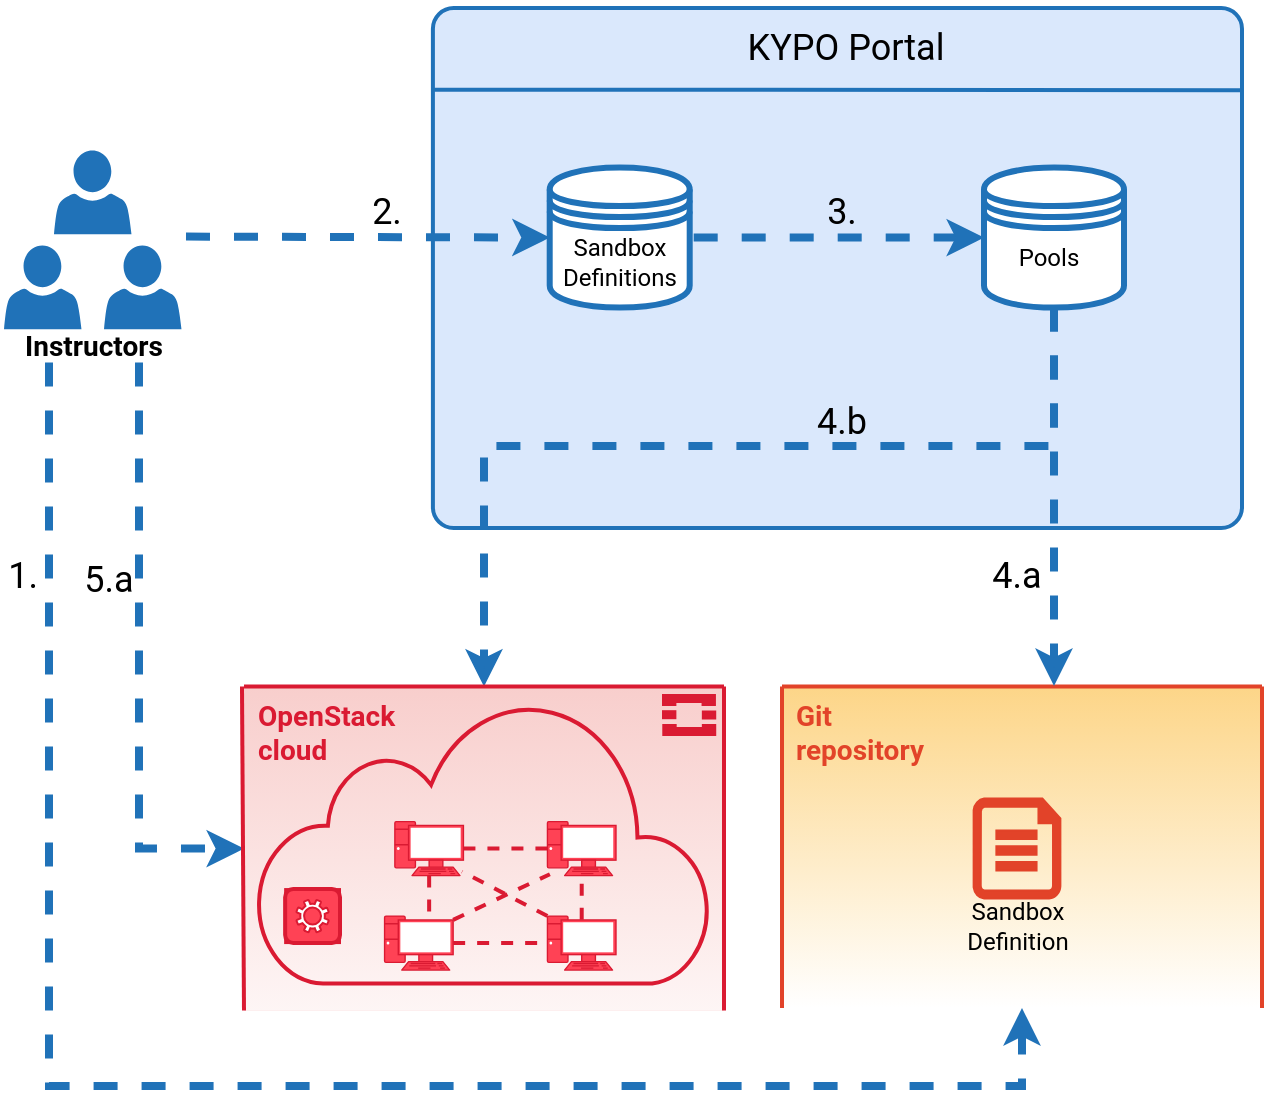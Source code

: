 <mxfile version="13.9.2" type="google"><diagram id="iyaVjSGFIbn-ou8KcbBV" name="Page-1"><mxGraphModel dx="1087" dy="556" grid="1" gridSize="10" guides="1" tooltips="1" connect="1" arrows="1" fold="1" page="1" pageScale="1" pageWidth="650" pageHeight="570" math="0" shadow="0"><root><mxCell id="0"/><mxCell id="1" parent="0"/><mxCell id="GNogGIKL-DynPxHWDRJu-1" value="&lt;div style=&quot;font-size: 14px&quot;&gt;Git&lt;/div&gt;&lt;div style=&quot;font-size: 14px&quot;&gt;repository&lt;br style=&quot;font-size: 14px&quot;&gt;&lt;/div&gt;" style="rounded=0;whiteSpace=wrap;html=1;fontSize=14;opacity=80;align=left;verticalAlign=top;gradientDirection=south;fontFamily=Roboto;fontSource=https%3A%2F%2Ffonts.googleapis.com%2Fcss%3Ffamily%3DRoboto;dashed=1;strokeWidth=2;strokeColor=none;fontColor=#E24329;fillColor=#FCCB6A;fontStyle=1;gradientColor=#ffffff;spacingLeft=5;" parent="1" vertex="1"><mxGeometry x="400.0" y="349.29" width="240" height="160.71" as="geometry"/></mxCell><mxCell id="GNogGIKL-DynPxHWDRJu-2" value="" style="rounded=1;whiteSpace=wrap;html=1;strokeWidth=2;verticalAlign=bottom;spacingBottom=17;fontFamily=Roboto;fontSource=https%3A%2F%2Ffonts.googleapis.com%2Fcss%3Ffamily%3DRoboto;arcSize=4;fillColor=#dae8fc;strokeColor=#2072B8;" parent="1" vertex="1"><mxGeometry x="225.45" y="10" width="404.55" height="260" as="geometry"/></mxCell><mxCell id="GNogGIKL-DynPxHWDRJu-3" value="&lt;div style=&quot;font-size: 18px&quot;&gt;&lt;font style=&quot;font-size: 18px&quot;&gt;KYPO Portal&lt;/font&gt;&lt;/div&gt;" style="text;html=1;strokeColor=none;fillColor=none;align=center;verticalAlign=middle;whiteSpace=wrap;rounded=0;fontFamily=Roboto;fontSource=https%3A%2F%2Ffonts.googleapis.com%2Fcss%3Ffamily%3DRoboto;fontSize=12;" parent="1" vertex="1"><mxGeometry x="321.45" y="10" width="222.37" height="38" as="geometry"/></mxCell><mxCell id="GNogGIKL-DynPxHWDRJu-4" value="" style="endArrow=none;html=1;strokeWidth=2;fontFamily=Roboto;fontSource=https%3A%2F%2Ffonts.googleapis.com%2Fcss%3Ffamily%3DRoboto;strokeColor=#2072B8;entryX=1.001;entryY=0.158;entryDx=0;entryDy=0;entryPerimeter=0;exitX=-0.001;exitY=0.157;exitDx=0;exitDy=0;exitPerimeter=0;" parent="1" source="GNogGIKL-DynPxHWDRJu-2" target="GNogGIKL-DynPxHWDRJu-2" edge="1"><mxGeometry x="239.88" y="184.29" width="50" height="50" as="geometry"><mxPoint x="211" y="49.29" as="sourcePoint"/><mxPoint x="706.0" y="49.29" as="targetPoint"/></mxGeometry></mxCell><mxCell id="GNogGIKL-DynPxHWDRJu-5" value="" style="endArrow=classic;html=1;dashed=1;strokeWidth=4;fontFamily=Roboto;fontSource=https%3A%2F%2Ffonts.googleapis.com%2Fcss%3Ffamily%3DRoboto;fontSize=12;fillColor=#647687;endFill=1;exitX=0;exitY=0.5;exitDx=0;exitDy=0;entryX=0;entryY=0.5;entryDx=0;entryDy=0;strokeColor=#2072B8;" parent="1" source="GNogGIKL-DynPxHWDRJu-90" target="GNogGIKL-DynPxHWDRJu-88" edge="1"><mxGeometry x="190.26" y="-10.71" width="50" height="50" as="geometry"><mxPoint x="610.63" y="125.29" as="sourcePoint"/><mxPoint x="535.94" y="125.29" as="targetPoint"/></mxGeometry></mxCell><mxCell id="GNogGIKL-DynPxHWDRJu-7" value="" style="endArrow=classic;dashed=1;html=1;strokeWidth=4;fontFamily=Roboto;fontSource=https%3A%2F%2Ffonts.googleapis.com%2Fcss%3Ffamily%3DRoboto;fontSize=12;fontColor=#000000;startArrow=none;startFill=0;rounded=0;exitX=0.5;exitY=1;exitDx=0;exitDy=0;endFill=1;fillColor=#647687;strokeColor=#2072B8;edgeStyle=orthogonalEdgeStyle;entryX=0.5;entryY=0;entryDx=0;entryDy=0;" parent="1" source="GNogGIKL-DynPxHWDRJu-88" target="GNogGIKL-DynPxHWDRJu-53" edge="1"><mxGeometry x="159.88" y="-5.71" width="50" height="50" as="geometry"><mxPoint x="425.56" y="130.29" as="sourcePoint"/><mxPoint x="302" y="329.29" as="targetPoint"/><Array as="points"><mxPoint x="536" y="229"/><mxPoint x="251" y="229"/></Array></mxGeometry></mxCell><mxCell id="GNogGIKL-DynPxHWDRJu-31" value="&lt;font style=&quot;font-size: 18px&quot;&gt;&lt;font data-font-src=&quot;https://fonts.googleapis.com/css?family=Roboto&quot;&gt;1&lt;/font&gt;.&lt;/font&gt;" style="text;html=1;strokeColor=none;fillColor=none;align=center;verticalAlign=middle;rounded=0;labelBackgroundColor=none;whiteSpace=wrap;fontFamily=Roboto;fontSource=https%3A%2F%2Ffonts.googleapis.com%2Fcss%3Ffamily%3DRoboto;" parent="1" vertex="1"><mxGeometry x="9.0" y="283.29" width="23" height="20" as="geometry"/></mxCell><mxCell id="GNogGIKL-DynPxHWDRJu-43" value="" style="endArrow=classic;html=1;dashed=1;strokeWidth=4;fontFamily=Roboto;fontSource=https%3A%2F%2Ffonts.googleapis.com%2Fcss%3Ffamily%3DRoboto;fontSize=12;fillColor=#647687;endFill=1;rounded=0;startArrow=none;startFill=0;exitX=0.75;exitY=1;exitDx=0;exitDy=0;edgeStyle=orthogonalEdgeStyle;strokeColor=#2072B8;entryX=0;entryY=0.5;entryDx=0;entryDy=0;" parent="1" source="GNogGIKL-DynPxHWDRJu-39" target="GNogGIKL-DynPxHWDRJu-53" edge="1"><mxGeometry x="179.88" y="14.29" width="50" height="50" as="geometry"><mxPoint x="52" y="94.29" as="sourcePoint"/><mxPoint x="122" y="409.29" as="targetPoint"/><Array as="points"><mxPoint x="79" y="430.29"/></Array></mxGeometry></mxCell><mxCell id="GNogGIKL-DynPxHWDRJu-44" value="&lt;font style=&quot;font-size: 18px&quot;&gt;4.a&lt;/font&gt;" style="text;html=1;strokeColor=none;fillColor=none;align=center;verticalAlign=middle;whiteSpace=wrap;rounded=0;fontFamily=Roboto;fontSource=https%3A%2F%2Ffonts.googleapis.com%2Fcss%3Ffamily%3DRoboto;rotation=0;" parent="1" vertex="1"><mxGeometry x="506.0" y="283.29" width="23" height="20" as="geometry"/></mxCell><mxCell id="GNogGIKL-DynPxHWDRJu-45" value="" style="endArrow=classic;html=1;dashed=1;strokeWidth=4;fontFamily=Roboto;fontSource=https%3A%2F%2Ffonts.googleapis.com%2Fcss%3Ffamily%3DRoboto;fontSize=12;fillColor=#647687;endFill=1;entryX=0;entryY=0.5;entryDx=0;entryDy=0;strokeColor=#2072B8;" parent="1" target="GNogGIKL-DynPxHWDRJu-90" edge="1"><mxGeometry x="189.88" y="24.29" width="50" height="50" as="geometry"><mxPoint x="102" y="124.29" as="sourcePoint"/><mxPoint x="660.25" y="130.29" as="targetPoint"/></mxGeometry></mxCell><mxCell id="GNogGIKL-DynPxHWDRJu-46" value="&lt;font style=&quot;font-size: 18px&quot;&gt;2.&lt;/font&gt;" style="text;html=1;strokeColor=none;fillColor=none;align=center;verticalAlign=middle;whiteSpace=wrap;rounded=0;fontFamily=Roboto;fontSource=https%3A%2F%2Ffonts.googleapis.com%2Fcss%3Ffamily%3DRoboto;" parent="1" vertex="1"><mxGeometry x="191" y="101.29" width="23" height="20" as="geometry"/></mxCell><mxCell id="GNogGIKL-DynPxHWDRJu-47" value="&lt;font style=&quot;font-size: 18px&quot;&gt;3.&lt;/font&gt; " style="text;html=1;strokeColor=none;fillColor=none;align=center;verticalAlign=middle;whiteSpace=wrap;rounded=0;fontFamily=Roboto;fontSource=https%3A%2F%2Ffonts.googleapis.com%2Fcss%3Ffamily%3DRoboto;" parent="1" vertex="1"><mxGeometry x="418" y="101.29" width="23.75" height="20" as="geometry"/></mxCell><mxCell id="GNogGIKL-DynPxHWDRJu-48" value="" style="endArrow=none;html=1;strokeWidth=2;fontFamily=Roboto;fontSource=https%3A%2F%2Ffonts.googleapis.com%2Fcss%3Ffamily%3DRoboto;fontSize=12;fontColor=#000000;entryX=1;entryY=0;entryDx=0;entryDy=0;strokeColor=#E24329;exitX=1;exitY=1;exitDx=0;exitDy=0;" parent="1" source="GNogGIKL-DynPxHWDRJu-1" target="GNogGIKL-DynPxHWDRJu-1" edge="1"><mxGeometry x="474.5" y="349.29" width="50" height="50" as="geometry"><mxPoint x="640.5" y="511.29" as="sourcePoint"/><mxPoint x="631.0" y="356.14" as="targetPoint"/></mxGeometry></mxCell><mxCell id="GNogGIKL-DynPxHWDRJu-49" value="Sandbox Definition" style="text;html=1;strokeColor=none;align=center;verticalAlign=middle;whiteSpace=wrap;rounded=0;fontColor=#000000;fontFamily=Roboto;fontSource=https%3A%2F%2Ffonts.googleapis.com%2Fcss%3Ffamily%3DRoboto;" parent="1" vertex="1"><mxGeometry x="482.5" y="459.0" width="70" height="20" as="geometry"/></mxCell><mxCell id="GNogGIKL-DynPxHWDRJu-50" value="" style="verticalLabelPosition=bottom;html=1;verticalAlign=top;align=center;shape=mxgraph.azure.cloud_services_configuration_file;pointerEvents=1;fontColor=#E24329;fillColor=#E24329;strokeColor=#E24329;fontFamily=Roboto;fontSource=https%3A%2F%2Ffonts.googleapis.com%2Fcss%3Ffamily%3DRoboto;" parent="1" vertex="1"><mxGeometry x="495.82" y="405.29" width="43.37" height="50" as="geometry"/></mxCell><mxCell id="GNogGIKL-DynPxHWDRJu-51" value="" style="endArrow=none;html=1;strokeWidth=2;fontFamily=Roboto;fontSource=https%3A%2F%2Ffonts.googleapis.com%2Fcss%3Ffamily%3DRoboto;fontSize=12;fontColor=#000000;exitX=0;exitY=0;exitDx=0;exitDy=0;strokeColor=#E24329;entryX=1;entryY=0;entryDx=0;entryDy=0;" parent="1" source="GNogGIKL-DynPxHWDRJu-1" target="GNogGIKL-DynPxHWDRJu-1" edge="1"><mxGeometry x="446.13" y="369.29" width="50" height="50" as="geometry"><mxPoint x="447.63" y="529.14" as="sourcePoint"/><mxPoint x="640.0" y="510.29" as="targetPoint"/><Array as="points"><mxPoint x="473.12" y="349.29"/></Array></mxGeometry></mxCell><mxCell id="GNogGIKL-DynPxHWDRJu-52" value="" style="group;rounded=0;dashed=1;strokeWidth=2;fillColor=#f8cecc;fontStyle=1;fontFamily=Roboto;fontSource=https%3A%2F%2Ffonts.googleapis.com%2Fcss%3Ffamily%3DRoboto;" parent="1" vertex="1" connectable="0"><mxGeometry x="131" y="349.29" width="240" height="162" as="geometry"/></mxCell><mxCell id="GNogGIKL-DynPxHWDRJu-53" value="OpenStack&lt;br&gt; cloud" style="rounded=0;whiteSpace=wrap;html=1;opacity=80;fillColor=#f8cecc;align=left;verticalAlign=top;fontSize=14;fontFamily=Roboto;fontSource=https%3A%2F%2Ffonts.googleapis.com%2Fcss%3Ffamily%3DRoboto;gradientDirection=south;strokeColor=none;fontColor=#DA1A32;fontStyle=1;gradientColor=#ffffff;spacingLeft=5;" parent="GNogGIKL-DynPxHWDRJu-52" vertex="1"><mxGeometry width="240" height="162.0" as="geometry"/></mxCell><mxCell id="GNogGIKL-DynPxHWDRJu-54" value="" style="html=1;verticalLabelPosition=bottom;align=center;labelBackgroundColor=#ffffff;verticalAlign=top;strokeWidth=2;shadow=0;dashed=0;shape=mxgraph.ios7.icons.cloud;fontColor=#ffffff;fillColor=none;strokeColor=#da1a32;fontFamily=Roboto;fontSource=https%3A%2F%2Ffonts.googleapis.com%2Fcss%3Ffamily%3DRoboto;" parent="GNogGIKL-DynPxHWDRJu-52" vertex="1"><mxGeometry x="6.857" y="6.75" width="226.286" height="141.75" as="geometry"/></mxCell><mxCell id="GNogGIKL-DynPxHWDRJu-55" value="" style="fontColor=#ffffff;verticalAlign=top;verticalLabelPosition=bottom;labelPosition=center;align=center;html=1;outlineConnect=0;gradientDirection=north;strokeWidth=2;shape=mxgraph.networks.pc;strokeColor=#da1a32;fillColor=#FF4255;fontFamily=Roboto;fontSource=https%3A%2F%2Ffonts.googleapis.com%2Fcss%3Ffamily%3DRoboto;" parent="GNogGIKL-DynPxHWDRJu-52" vertex="1"><mxGeometry x="151.714" y="67.5" width="34.286" height="27.0" as="geometry"/></mxCell><mxCell id="GNogGIKL-DynPxHWDRJu-56" style="edgeStyle=none;rounded=0;orthogonalLoop=1;jettySize=auto;html=1;exitX=1;exitY=0.07;exitDx=0;exitDy=0;exitPerimeter=0;dashed=1;endArrow=none;endFill=0;strokeWidth=2;fontColor=#000000;fillColor=#1ba1e2;entryX=0.618;entryY=0.55;entryDx=0;entryDy=0;entryPerimeter=0;strokeColor=#da1a32;fontFamily=Roboto;fontSource=https%3A%2F%2Ffonts.googleapis.com%2Fcss%3Ffamily%3DRoboto;" parent="GNogGIKL-DynPxHWDRJu-52" source="GNogGIKL-DynPxHWDRJu-57" edge="1"><mxGeometry x="6.857" y="6.75" as="geometry"><mxPoint x="152.942" y="93.825" as="targetPoint"/></mxGeometry></mxCell><mxCell id="GNogGIKL-DynPxHWDRJu-57" value="" style="fontColor=#ffffff;verticalAlign=top;verticalLabelPosition=bottom;labelPosition=center;align=center;html=1;outlineConnect=0;gradientDirection=north;strokeWidth=2;shape=mxgraph.networks.pc;strokeColor=#da1a32;fillColor=#FF4255;fontFamily=Roboto;fontSource=https%3A%2F%2Ffonts.googleapis.com%2Fcss%3Ffamily%3DRoboto;" parent="GNogGIKL-DynPxHWDRJu-52" vertex="1"><mxGeometry x="70.286" y="114.75" width="34.286" height="27.0" as="geometry"/></mxCell><mxCell id="GNogGIKL-DynPxHWDRJu-58" style="rounded=0;orthogonalLoop=1;jettySize=auto;html=1;exitX=0.5;exitY=1;exitDx=0;exitDy=0;exitPerimeter=0;entryX=0.65;entryY=0.076;entryDx=0;entryDy=0;entryPerimeter=0;dashed=1;endArrow=none;endFill=0;strokeWidth=2;fontColor=#000000;fillColor=#1ba1e2;strokeColor=#da1a32;fontFamily=Roboto;fontSource=https%3A%2F%2Ffonts.googleapis.com%2Fcss%3Ffamily%3DRoboto;" parent="GNogGIKL-DynPxHWDRJu-52" source="GNogGIKL-DynPxHWDRJu-59" target="GNogGIKL-DynPxHWDRJu-57" edge="1"><mxGeometry x="6.857" y="6.75" as="geometry"/></mxCell><mxCell id="GNogGIKL-DynPxHWDRJu-59" value="" style="fontColor=#ffffff;verticalAlign=top;verticalLabelPosition=bottom;labelPosition=center;align=center;html=1;outlineConnect=0;gradientDirection=north;strokeWidth=2;shape=mxgraph.networks.pc;strokeColor=#da1a32;fillColor=#FF4255;fontFamily=Roboto;fontSource=https%3A%2F%2Ffonts.googleapis.com%2Fcss%3Ffamily%3DRoboto;" parent="GNogGIKL-DynPxHWDRJu-52" vertex="1"><mxGeometry x="75.429" y="67.5" width="34.286" height="27.0" as="geometry"/></mxCell><mxCell id="GNogGIKL-DynPxHWDRJu-60" style="rounded=0;orthogonalLoop=1;jettySize=auto;html=1;exitX=0;exitY=0.5;exitDx=0;exitDy=0;exitPerimeter=0;entryX=1;entryY=0.5;entryDx=0;entryDy=0;entryPerimeter=0;dashed=1;endArrow=none;endFill=0;strokeWidth=2;fontColor=#000000;fillColor=#1ba1e2;strokeColor=#da1a32;fontFamily=Roboto;fontSource=https%3A%2F%2Ffonts.googleapis.com%2Fcss%3Ffamily%3DRoboto;" parent="GNogGIKL-DynPxHWDRJu-52" source="GNogGIKL-DynPxHWDRJu-55" target="GNogGIKL-DynPxHWDRJu-59" edge="1"><mxGeometry x="6.857" y="6.75" as="geometry"/></mxCell><mxCell id="GNogGIKL-DynPxHWDRJu-61" style="rounded=0;orthogonalLoop=1;jettySize=auto;html=1;exitX=0.5;exitY=0.07;exitDx=0;exitDy=0;exitPerimeter=0;strokeWidth=2;fontColor=#000000;dashed=1;endArrow=none;endFill=0;fillColor=#1ba1e2;strokeColor=#da1a32;fontFamily=Roboto;fontSource=https%3A%2F%2Ffonts.googleapis.com%2Fcss%3Ffamily%3DRoboto;" parent="GNogGIKL-DynPxHWDRJu-52" source="GNogGIKL-DynPxHWDRJu-63" target="GNogGIKL-DynPxHWDRJu-55" edge="1"><mxGeometry x="6.857" y="6.75" as="geometry"/></mxCell><mxCell id="GNogGIKL-DynPxHWDRJu-62" style="edgeStyle=none;rounded=0;orthogonalLoop=1;jettySize=auto;html=1;exitX=0;exitY=0;exitDx=0;exitDy=0;exitPerimeter=0;dashed=1;endArrow=none;endFill=0;strokeWidth=2;fontColor=#000000;fillColor=#1ba1e2;endSize=13;entryX=0.98;entryY=0.925;entryDx=0;entryDy=0;entryPerimeter=0;strokeColor=#da1a32;fontFamily=Roboto;fontSource=https%3A%2F%2Ffonts.googleapis.com%2Fcss%3Ffamily%3DRoboto;" parent="GNogGIKL-DynPxHWDRJu-52" source="GNogGIKL-DynPxHWDRJu-63" target="GNogGIKL-DynPxHWDRJu-59" edge="1"><mxGeometry x="6.857" y="6.75" as="geometry"><mxPoint x="109.714" y="91.8" as="targetPoint"/></mxGeometry></mxCell><mxCell id="GNogGIKL-DynPxHWDRJu-63" value="" style="fontColor=#ffffff;verticalAlign=top;verticalLabelPosition=bottom;labelPosition=center;align=center;html=1;outlineConnect=0;gradientDirection=north;strokeWidth=2;shape=mxgraph.networks.pc;strokeColor=#da1a32;fillColor=#FF4255;fontFamily=Roboto;fontSource=https%3A%2F%2Ffonts.googleapis.com%2Fcss%3Ffamily%3DRoboto;" parent="GNogGIKL-DynPxHWDRJu-52" vertex="1"><mxGeometry x="151.714" y="114.75" width="34.286" height="27.0" as="geometry"/></mxCell><mxCell id="GNogGIKL-DynPxHWDRJu-64" style="rounded=0;orthogonalLoop=1;jettySize=auto;html=1;exitX=1;exitY=0.5;exitDx=0;exitDy=0;exitPerimeter=0;entryX=0;entryY=0.5;entryDx=0;entryDy=0;entryPerimeter=0;dashed=1;endArrow=none;endFill=0;strokeWidth=2;fontColor=#000000;fillColor=#1ba1e2;strokeColor=#da1a32;fontFamily=Roboto;fontSource=https%3A%2F%2Ffonts.googleapis.com%2Fcss%3Ffamily%3DRoboto;" parent="GNogGIKL-DynPxHWDRJu-52" source="GNogGIKL-DynPxHWDRJu-57" target="GNogGIKL-DynPxHWDRJu-63" edge="1"><mxGeometry x="6.857" y="6.75" as="geometry"/></mxCell><mxCell id="GNogGIKL-DynPxHWDRJu-65" value="" style="group;strokeColor=#da1a32;fillColor=#FF4255;fontFamily=Roboto;fontSource=https%3A%2F%2Ffonts.googleapis.com%2Fcss%3Ffamily%3DRoboto;" parent="GNogGIKL-DynPxHWDRJu-52" vertex="1" connectable="0"><mxGeometry x="20.571" y="101.25" width="27.429" height="27.0" as="geometry"/></mxCell><mxCell id="GNogGIKL-DynPxHWDRJu-66" value="" style="rounded=1;whiteSpace=wrap;html=1;strokeWidth=2;fontFamily=Roboto;fontColor=#ffffff;strokeColor=#da1a32;fillColor=#FF4255;fontSource=https%3A%2F%2Ffonts.googleapis.com%2Fcss%3Ffamily%3DRoboto;" parent="GNogGIKL-DynPxHWDRJu-65" vertex="1"><mxGeometry width="27.429" height="27.0" as="geometry"/></mxCell><mxCell id="GNogGIKL-DynPxHWDRJu-67" value="" style="pointerEvents=1;shadow=0;dashed=0;html=1;labelPosition=center;verticalLabelPosition=bottom;verticalAlign=top;outlineConnect=0;align=center;shape=mxgraph.office.concepts.settings;fontFamily=Roboto;strokeColor=#da1a32;fontSource=https%3A%2F%2Ffonts.googleapis.com%2Fcss%3Ffamily%3DRoboto;" parent="GNogGIKL-DynPxHWDRJu-65" vertex="1"><mxGeometry x="5.612" y="5.4" width="16.204" height="16.2" as="geometry"/></mxCell><mxCell id="GNogGIKL-DynPxHWDRJu-68" value="" style="endArrow=none;html=1;strokeWidth=2;fontFamily=Roboto;fontSource=https%3A%2F%2Ffonts.googleapis.com%2Fcss%3Ffamily%3DRoboto;fontSize=12;fontColor=#000000;strokeColor=#DA1A32;exitX=0;exitY=1;exitDx=0;exitDy=0;" parent="GNogGIKL-DynPxHWDRJu-52" source="GNogGIKL-DynPxHWDRJu-53" edge="1"><mxGeometry width="50" height="50" relative="1" as="geometry"><mxPoint x="240.502" y="162" as="sourcePoint"/><mxPoint x="-1.004" as="targetPoint"/></mxGeometry></mxCell><mxCell id="GNogGIKL-DynPxHWDRJu-69" value="" style="group;fontFamily=Roboto;fontSource=https%3A%2F%2Ffonts.googleapis.com%2Fcss%3Ffamily%3DRoboto;" parent="GNogGIKL-DynPxHWDRJu-52" vertex="1" connectable="0"><mxGeometry x="208.999" y="3.71" width="27.113" height="21" as="geometry"/></mxCell><mxCell id="GNogGIKL-DynPxHWDRJu-70" value="" style="rounded=0;whiteSpace=wrap;html=1;strokeWidth=3;gradientColor=none;fontFamily=Roboto;fontSource=https%3A%2F%2Ffonts.googleapis.com%2Fcss%3Ffamily%3DRoboto;fontColor=#DA1A32;fillColor=#DA1A32;strokeColor=none;" parent="GNogGIKL-DynPxHWDRJu-69" vertex="1"><mxGeometry y="8.1" width="7.191" height="4.5" as="geometry"/></mxCell><mxCell id="GNogGIKL-DynPxHWDRJu-71" value="" style="rounded=0;whiteSpace=wrap;html=1;strokeWidth=3;gradientColor=none;fontFamily=Roboto;fontSource=https%3A%2F%2Ffonts.googleapis.com%2Fcss%3Ffamily%3DRoboto;fontColor=#DA1A32;fillColor=#DA1A32;strokeColor=none;" parent="GNogGIKL-DynPxHWDRJu-69" vertex="1"><mxGeometry x="19.922" y="8.25" width="7.191" height="4.5" as="geometry"/></mxCell><mxCell id="GNogGIKL-DynPxHWDRJu-72" value="" style="rounded=0;whiteSpace=wrap;html=1;strokeWidth=3;gradientColor=none;fontFamily=Roboto;fontSource=https%3A%2F%2Ffonts.googleapis.com%2Fcss%3Ffamily%3DRoboto;fontColor=#DA1A32;fillColor=#DA1A32;strokeColor=none;" parent="GNogGIKL-DynPxHWDRJu-69" vertex="1"><mxGeometry width="26.966" height="4.5" as="geometry"/></mxCell><mxCell id="GNogGIKL-DynPxHWDRJu-73" value="" style="rounded=0;whiteSpace=wrap;html=1;strokeWidth=3;gradientColor=none;fontFamily=Roboto;fontSource=https%3A%2F%2Ffonts.googleapis.com%2Fcss%3Ffamily%3DRoboto;fontColor=#DA1A32;fillColor=#DA1A32;strokeColor=none;" parent="GNogGIKL-DynPxHWDRJu-69" vertex="1"><mxGeometry y="4.5" width="7.191" height="1.5" as="geometry"/></mxCell><mxCell id="GNogGIKL-DynPxHWDRJu-74" value="" style="rounded=0;whiteSpace=wrap;html=1;strokeWidth=3;gradientColor=none;fontFamily=Roboto;fontSource=https%3A%2F%2Ffonts.googleapis.com%2Fcss%3Ffamily%3DRoboto;fontColor=#DA1A32;fillColor=#DA1A32;strokeColor=none;" parent="GNogGIKL-DynPxHWDRJu-69" vertex="1"><mxGeometry x="19.775" y="4.5" width="7.191" height="1.5" as="geometry"/></mxCell><mxCell id="GNogGIKL-DynPxHWDRJu-75" value="" style="rounded=0;whiteSpace=wrap;html=1;strokeWidth=3;gradientColor=none;fontFamily=Roboto;fontSource=https%3A%2F%2Ffonts.googleapis.com%2Fcss%3Ffamily%3DRoboto;fontColor=#DA1A32;fillColor=#DA1A32;strokeColor=none;" parent="GNogGIKL-DynPxHWDRJu-69" vertex="1"><mxGeometry x="0.147" y="16.5" width="26.966" height="4.5" as="geometry"/></mxCell><mxCell id="GNogGIKL-DynPxHWDRJu-76" value="" style="rounded=0;whiteSpace=wrap;html=1;strokeWidth=3;gradientColor=none;fontFamily=Roboto;fontSource=https%3A%2F%2Ffonts.googleapis.com%2Fcss%3Ffamily%3DRoboto;fontColor=#DA1A32;fillColor=#DA1A32;strokeColor=none;" parent="GNogGIKL-DynPxHWDRJu-69" vertex="1"><mxGeometry x="0.147" y="15.0" width="7.191" height="1.5" as="geometry"/></mxCell><mxCell id="GNogGIKL-DynPxHWDRJu-77" value="" style="rounded=0;whiteSpace=wrap;html=1;strokeWidth=3;gradientColor=none;fontFamily=Roboto;fontSource=https%3A%2F%2Ffonts.googleapis.com%2Fcss%3Ffamily%3DRoboto;fontColor=#DA1A32;fillColor=#DA1A32;strokeColor=none;" parent="GNogGIKL-DynPxHWDRJu-69" vertex="1"><mxGeometry x="19.922" y="15.0" width="7.191" height="1.5" as="geometry"/></mxCell><mxCell id="GNogGIKL-DynPxHWDRJu-78" value="" style="endArrow=none;html=1;strokeWidth=2;fontFamily=Roboto;fontSource=https%3A%2F%2Ffonts.googleapis.com%2Fcss%3Ffamily%3DRoboto;fontSize=12;fontColor=#000000;strokeColor=#DA1A32;entryX=1;entryY=0;entryDx=0;entryDy=0;exitX=0;exitY=0;exitDx=0;exitDy=0;" parent="GNogGIKL-DynPxHWDRJu-52" source="GNogGIKL-DynPxHWDRJu-53" target="GNogGIKL-DynPxHWDRJu-53" edge="1"><mxGeometry x="-1.004" y="2" width="50.209" height="50" as="geometry"><mxPoint x="-1.004" y="163" as="sourcePoint"/><mxPoint x="242.008" y="163" as="targetPoint"/><Array as="points"><mxPoint x="219.916"/></Array></mxGeometry></mxCell><mxCell id="GNogGIKL-DynPxHWDRJu-121" value="" style="endArrow=none;html=1;strokeWidth=2;fontFamily=Roboto;fontSource=https%3A%2F%2Ffonts.googleapis.com%2Fcss%3Ffamily%3DRoboto;fontSize=12;fontColor=#000000;strokeColor=#DA1A32;exitX=1;exitY=1;exitDx=0;exitDy=0;entryX=1;entryY=0;entryDx=0;entryDy=0;" parent="GNogGIKL-DynPxHWDRJu-52" source="GNogGIKL-DynPxHWDRJu-53" target="GNogGIKL-DynPxHWDRJu-53" edge="1"><mxGeometry x="-445.858" y="-407" width="50.209" height="50" as="geometry"><mxPoint x="10.042" y="10" as="sourcePoint"/><mxPoint x="237.992" y="-9" as="targetPoint"/><Array as="points"/></mxGeometry></mxCell><mxCell id="GNogGIKL-DynPxHWDRJu-79" style="edgeStyle=orthogonalEdgeStyle;rounded=0;orthogonalLoop=1;jettySize=auto;html=1;exitX=0.5;exitY=1;exitDx=0;exitDy=0;startArrow=classic;startFill=1;endArrow=classic;endFill=1;fontFamily=Roboto;fontSource=https%3A%2F%2Ffonts.googleapis.com%2Fcss%3Ffamily%3DRoboto;" parent="1" edge="1"><mxGeometry relative="1" as="geometry"><mxPoint x="53.13" y="15" as="sourcePoint"/><mxPoint x="53.13" y="15" as="targetPoint"/></mxGeometry></mxCell><mxCell id="GNogGIKL-DynPxHWDRJu-88" value="" style="shape=datastore;whiteSpace=wrap;html=1;strokeWidth=3;strokeColor=#2072B8;fontFamily=Roboto;fontSource=https%3A%2F%2Ffonts.googleapis.com%2Fcss%3Ffamily%3DRoboto;" parent="1" vertex="1"><mxGeometry x="501" y="89.79" width="70" height="70" as="geometry"/></mxCell><mxCell id="GNogGIKL-DynPxHWDRJu-89" value="Pools" style="text;html=1;strokeColor=none;align=center;verticalAlign=middle;whiteSpace=wrap;rounded=0;fontColor=#000000;fontFamily=Roboto;fontSource=https%3A%2F%2Ffonts.googleapis.com%2Fcss%3Ffamily%3DRoboto;" parent="1" vertex="1"><mxGeometry x="509.94" y="122.36" width="47.12" height="24.29" as="geometry"/></mxCell><mxCell id="GNogGIKL-DynPxHWDRJu-90" value="" style="shape=datastore;whiteSpace=wrap;html=1;strokeWidth=3;strokeColor=#2072B8;fontFamily=Roboto;fontSource=https%3A%2F%2Ffonts.googleapis.com%2Fcss%3Ffamily%3DRoboto;" parent="1" vertex="1"><mxGeometry x="283.85" y="89.79" width="70" height="70" as="geometry"/></mxCell><mxCell id="GNogGIKL-DynPxHWDRJu-91" value="Sandbox Definitions" style="text;html=1;strokeColor=none;fillColor=none;align=center;verticalAlign=middle;whiteSpace=wrap;rounded=0;fontFamily=Roboto;fontSource=https%3A%2F%2Ffonts.googleapis.com%2Fcss%3Ffamily%3DRoboto;fontSize=12;opacity=80;rotation=0;" parent="1" vertex="1"><mxGeometry x="286.6" y="122.36" width="64.49" height="29.79" as="geometry"/></mxCell><mxCell id="GNogGIKL-DynPxHWDRJu-112" value="" style="shape=image;html=1;verticalAlign=top;verticalLabelPosition=bottom;labelBackgroundColor=#ffffff;imageAspect=0;aspect=fixed;image=https://cdn4.iconfinder.com/data/icons/logos-and-brands/512/144_Gitlab_logo_logos-128.png;rounded=1;strokeColor=#2072B8;strokeWidth=3;fillColor=#2072B8;gradientColor=none;fontFamily=Roboto;fontSource=https%3A%2F%2Ffonts.googleapis.com%2Fcss%3Ffamily%3DRoboto;fontColor=#2072B8;" parent="1" vertex="1"><mxGeometry x="607.0" y="352" width="30" height="30" as="geometry"/></mxCell><mxCell id="GNogGIKL-DynPxHWDRJu-115" value="" style="endArrow=none;html=1;strokeWidth=2;fontFamily=Roboto;fontSource=https%3A%2F%2Ffonts.googleapis.com%2Fcss%3Ffamily%3DRoboto;fontSize=12;fontColor=#000000;entryX=0;entryY=1;entryDx=0;entryDy=0;strokeColor=#E24329;exitX=0;exitY=0;exitDx=0;exitDy=0;" parent="1" source="GNogGIKL-DynPxHWDRJu-1" target="GNogGIKL-DynPxHWDRJu-1" edge="1"><mxGeometry x="459.5" y="359.29" width="50" height="50" as="geometry"><mxPoint x="375.0" y="349.29" as="sourcePoint"/><mxPoint x="375.0" y="510.0" as="targetPoint"/></mxGeometry></mxCell><mxCell id="GNogGIKL-DynPxHWDRJu-116" value="" style="endArrow=classic;dashed=1;html=1;strokeWidth=4;fontFamily=Roboto;fontSource=https%3A%2F%2Ffonts.googleapis.com%2Fcss%3Ffamily%3DRoboto;fontSize=12;fontColor=#000000;startArrow=none;startFill=0;rounded=0;exitX=0.5;exitY=1;exitDx=0;exitDy=0;endFill=1;fillColor=#647687;strokeColor=#2072B8;edgeStyle=orthogonalEdgeStyle;" parent="1" source="GNogGIKL-DynPxHWDRJu-88" edge="1"><mxGeometry x="169.88" y="4.29" width="50" height="50" as="geometry"><mxPoint x="593.5" y="179.29" as="sourcePoint"/><mxPoint x="536" y="349" as="targetPoint"/><Array as="points"><mxPoint x="536" y="200"/><mxPoint x="536" y="200"/></Array></mxGeometry></mxCell><mxCell id="GNogGIKL-DynPxHWDRJu-117" value="&lt;font style=&quot;font-size: 18px&quot;&gt;4.b&lt;/font&gt;" style="text;html=1;strokeColor=none;fillColor=none;align=center;verticalAlign=middle;whiteSpace=wrap;rounded=0;fontFamily=Roboto;fontSource=https%3A%2F%2Ffonts.googleapis.com%2Fcss%3Ffamily%3DRoboto;rotation=0;" parent="1" vertex="1"><mxGeometry x="415.0" y="206.29" width="30" height="20" as="geometry"/></mxCell><mxCell id="GNogGIKL-DynPxHWDRJu-39" value="Instructors" style="text;html=1;strokeColor=none;align=center;verticalAlign=middle;whiteSpace=wrap;rounded=0;fontColor=#000000;fontFamily=Roboto;fontSource=https%3A%2F%2Ffonts.googleapis.com%2Fcss%3Ffamily%3DRoboto;fontSize=14;fontStyle=1" parent="1" vertex="1"><mxGeometry x="11" y="170.57" width="90" height="16.72" as="geometry"/></mxCell><mxCell id="GNogGIKL-DynPxHWDRJu-40" value="" style="pointerEvents=1;shadow=0;dashed=0;html=1;strokeColor=none;labelPosition=center;verticalLabelPosition=bottom;verticalAlign=top;outlineConnect=0;align=center;shape=mxgraph.office.users.user;fillColor=#2072B8;fontFamily=Roboto;fontSource=https%3A%2F%2Ffonts.googleapis.com%2Fcss%3Ffamily%3DRoboto;" parent="1" vertex="1"><mxGeometry x="35.996" y="81.29" width="38.737" height="41.803" as="geometry"/></mxCell><mxCell id="GNogGIKL-DynPxHWDRJu-41" value="" style="pointerEvents=1;shadow=0;dashed=0;html=1;strokeColor=none;labelPosition=center;verticalLabelPosition=bottom;verticalAlign=top;outlineConnect=0;align=center;shape=mxgraph.office.users.user;fillColor=#2072B8;fontFamily=Roboto;fontSource=https%3A%2F%2Ffonts.googleapis.com%2Fcss%3Ffamily%3DRoboto;" parent="1" vertex="1"><mxGeometry x="11" y="128.765" width="38.737" height="41.803" as="geometry"/></mxCell><mxCell id="GNogGIKL-DynPxHWDRJu-42" value="" style="pointerEvents=1;shadow=0;dashed=0;html=1;strokeColor=none;labelPosition=center;verticalLabelPosition=bottom;verticalAlign=top;outlineConnect=0;align=center;shape=mxgraph.office.users.user;fillColor=#2072B8;fontFamily=Roboto;fontSource=https%3A%2F%2Ffonts.googleapis.com%2Fcss%3Ffamily%3DRoboto;" parent="1" vertex="1"><mxGeometry x="61.003" y="128.765" width="38.737" height="41.803" as="geometry"/></mxCell><mxCell id="t9lv2So4sih5Ma_8I4FN-1" value="" style="endArrow=classic;html=1;dashed=1;strokeWidth=4;fontFamily=Roboto;fontSource=https%3A%2F%2Ffonts.googleapis.com%2Fcss%3Ffamily%3DRoboto;fontSize=12;fillColor=#647687;endFill=1;rounded=0;startArrow=none;startFill=0;edgeStyle=orthogonalEdgeStyle;strokeColor=#2072B8;exitX=0.25;exitY=1;exitDx=0;exitDy=0;entryX=0.5;entryY=1;entryDx=0;entryDy=0;" parent="1" source="GNogGIKL-DynPxHWDRJu-39" target="GNogGIKL-DynPxHWDRJu-1" edge="1"><mxGeometry x="189.88" y="24.29" width="50" height="50" as="geometry"><mxPoint x="21" y="197.29" as="sourcePoint"/><mxPoint x="502" y="549.29" as="targetPoint"/><Array as="points"><mxPoint x="34" y="549"/><mxPoint x="520" y="549"/></Array></mxGeometry></mxCell><mxCell id="t9lv2So4sih5Ma_8I4FN-2" value="&lt;font style=&quot;font-size: 18px&quot;&gt;5.a&lt;/font&gt;" style="text;html=1;strokeColor=none;fillColor=none;align=center;verticalAlign=middle;whiteSpace=wrap;rounded=0;fontFamily=Roboto;fontSource=https%3A%2F%2Ffonts.googleapis.com%2Fcss%3Ffamily%3DRoboto;rotation=0;" parent="1" vertex="1"><mxGeometry x="52.0" y="285.29" width="23" height="20" as="geometry"/></mxCell></root></mxGraphModel></diagram></mxfile>